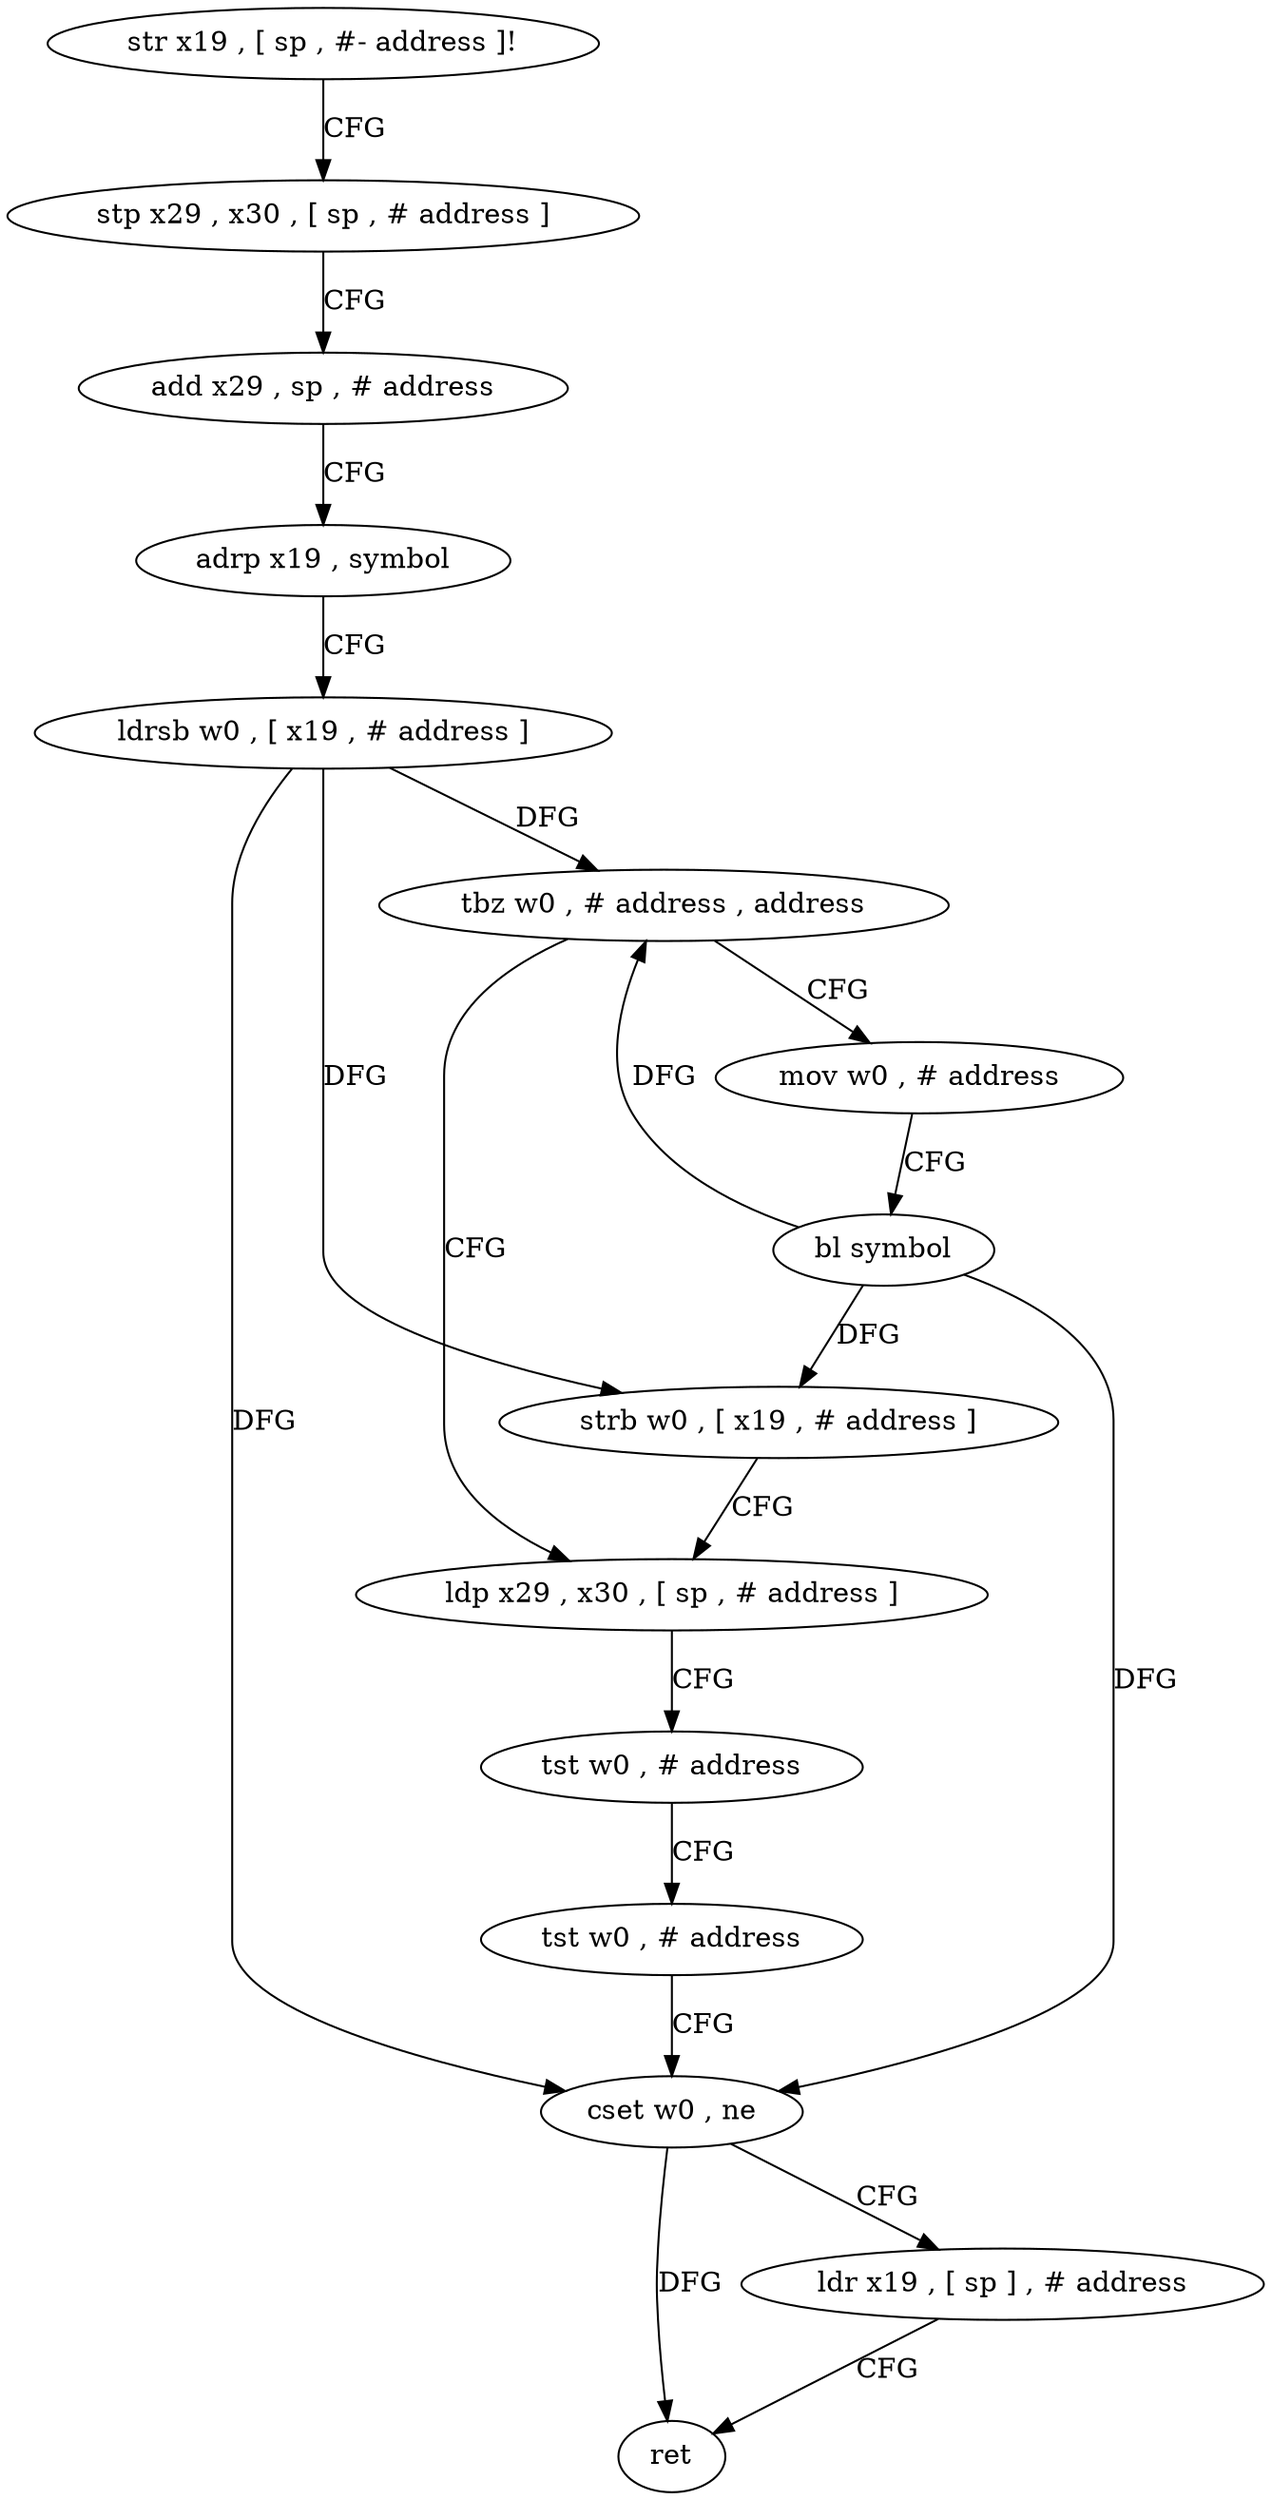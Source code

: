 digraph "func" {
"4219544" [label = "str x19 , [ sp , #- address ]!" ]
"4219548" [label = "stp x29 , x30 , [ sp , # address ]" ]
"4219552" [label = "add x29 , sp , # address" ]
"4219556" [label = "adrp x19 , symbol" ]
"4219560" [label = "ldrsb w0 , [ x19 , # address ]" ]
"4219564" [label = "tbz w0 , # address , address" ]
"4219580" [label = "ldp x29 , x30 , [ sp , # address ]" ]
"4219568" [label = "mov w0 , # address" ]
"4219584" [label = "tst w0 , # address" ]
"4219588" [label = "tst w0 , # address" ]
"4219592" [label = "cset w0 , ne" ]
"4219596" [label = "ldr x19 , [ sp ] , # address" ]
"4219600" [label = "ret" ]
"4219572" [label = "bl symbol" ]
"4219576" [label = "strb w0 , [ x19 , # address ]" ]
"4219544" -> "4219548" [ label = "CFG" ]
"4219548" -> "4219552" [ label = "CFG" ]
"4219552" -> "4219556" [ label = "CFG" ]
"4219556" -> "4219560" [ label = "CFG" ]
"4219560" -> "4219564" [ label = "DFG" ]
"4219560" -> "4219592" [ label = "DFG" ]
"4219560" -> "4219576" [ label = "DFG" ]
"4219564" -> "4219580" [ label = "CFG" ]
"4219564" -> "4219568" [ label = "CFG" ]
"4219580" -> "4219584" [ label = "CFG" ]
"4219568" -> "4219572" [ label = "CFG" ]
"4219584" -> "4219588" [ label = "CFG" ]
"4219588" -> "4219592" [ label = "CFG" ]
"4219592" -> "4219596" [ label = "CFG" ]
"4219592" -> "4219600" [ label = "DFG" ]
"4219596" -> "4219600" [ label = "CFG" ]
"4219572" -> "4219576" [ label = "DFG" ]
"4219572" -> "4219564" [ label = "DFG" ]
"4219572" -> "4219592" [ label = "DFG" ]
"4219576" -> "4219580" [ label = "CFG" ]
}
